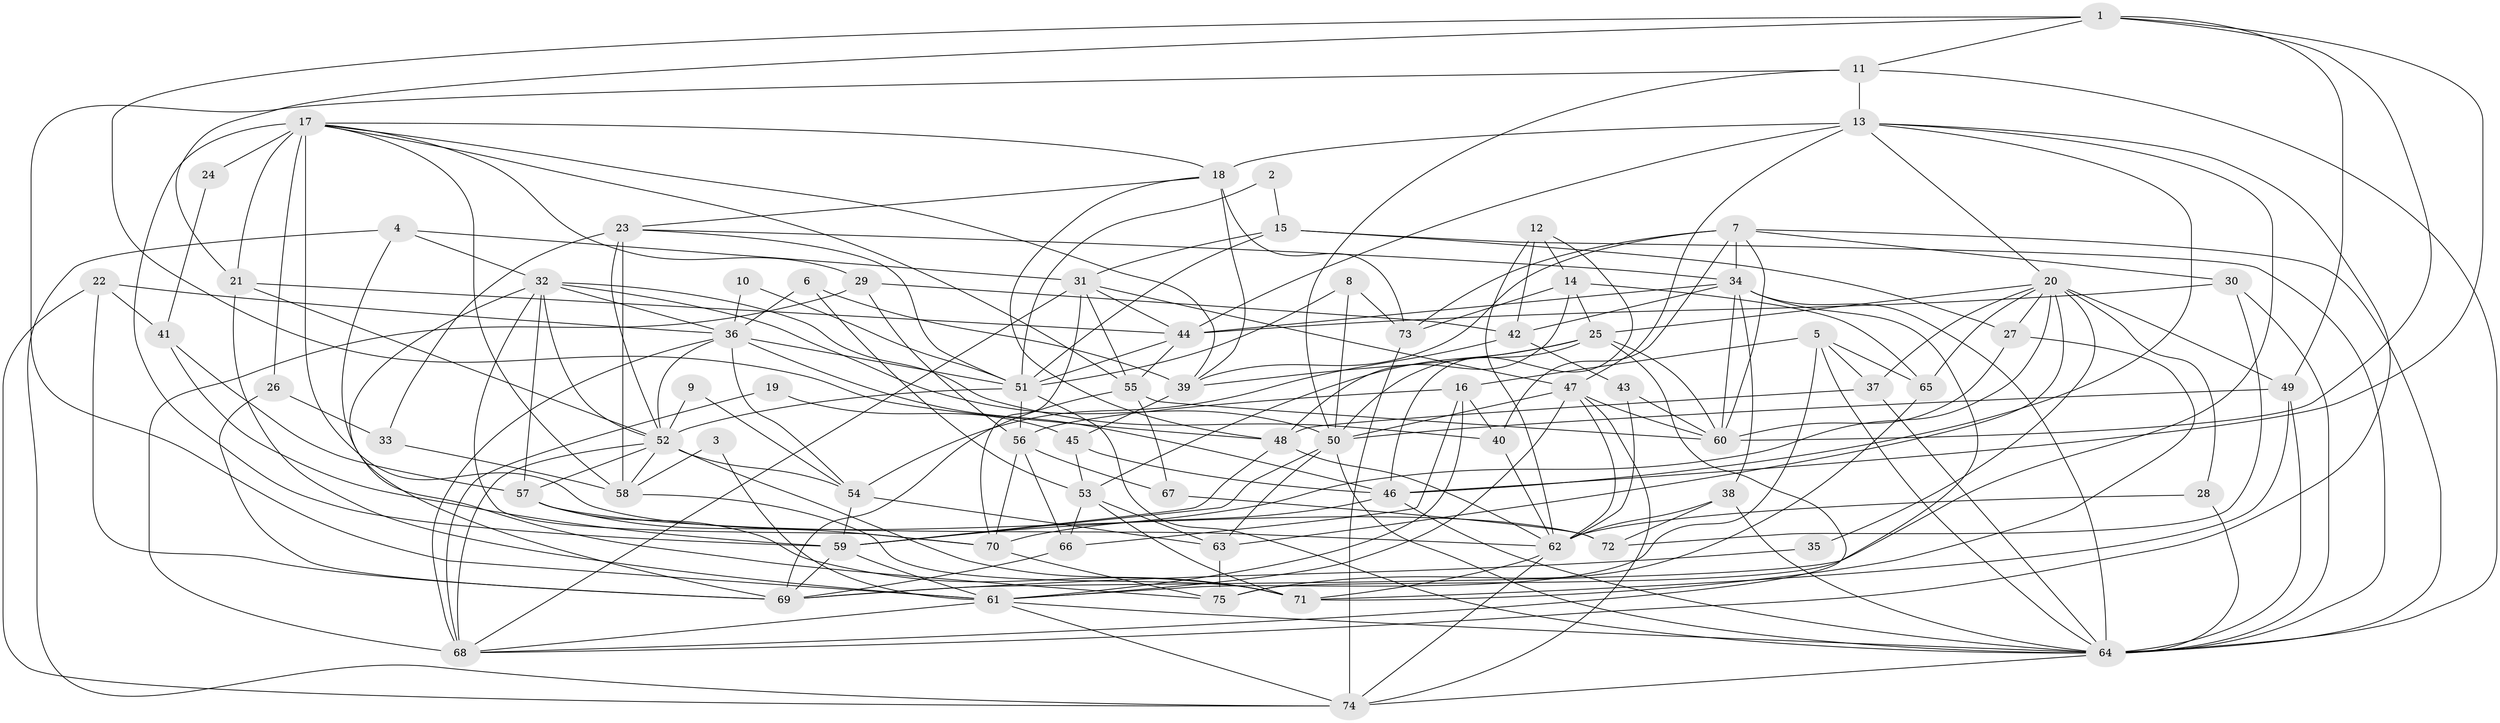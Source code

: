 // original degree distribution, {3: 0.18120805369127516, 4: 0.3624161073825503, 2: 0.16778523489932887, 6: 0.10738255033557047, 5: 0.14093959731543623, 8: 0.013422818791946308, 7: 0.013422818791946308, 9: 0.013422818791946308}
// Generated by graph-tools (version 1.1) at 2025/26/03/09/25 03:26:13]
// undirected, 75 vertices, 212 edges
graph export_dot {
graph [start="1"]
  node [color=gray90,style=filled];
  1;
  2;
  3;
  4;
  5;
  6;
  7;
  8;
  9;
  10;
  11;
  12;
  13;
  14;
  15;
  16;
  17;
  18;
  19;
  20;
  21;
  22;
  23;
  24;
  25;
  26;
  27;
  28;
  29;
  30;
  31;
  32;
  33;
  34;
  35;
  36;
  37;
  38;
  39;
  40;
  41;
  42;
  43;
  44;
  45;
  46;
  47;
  48;
  49;
  50;
  51;
  52;
  53;
  54;
  55;
  56;
  57;
  58;
  59;
  60;
  61;
  62;
  63;
  64;
  65;
  66;
  67;
  68;
  69;
  70;
  71;
  72;
  73;
  74;
  75;
  1 -- 11 [weight=1.0];
  1 -- 21 [weight=1.0];
  1 -- 46 [weight=1.0];
  1 -- 48 [weight=1.0];
  1 -- 49 [weight=1.0];
  1 -- 60 [weight=1.0];
  2 -- 15 [weight=1.0];
  2 -- 51 [weight=1.0];
  3 -- 58 [weight=1.0];
  3 -- 61 [weight=1.0];
  4 -- 31 [weight=1.0];
  4 -- 32 [weight=1.0];
  4 -- 74 [weight=1.0];
  4 -- 75 [weight=1.0];
  5 -- 16 [weight=1.0];
  5 -- 37 [weight=1.0];
  5 -- 61 [weight=1.0];
  5 -- 64 [weight=1.0];
  5 -- 65 [weight=1.0];
  6 -- 36 [weight=1.0];
  6 -- 39 [weight=1.0];
  6 -- 53 [weight=1.0];
  7 -- 30 [weight=1.0];
  7 -- 34 [weight=1.0];
  7 -- 39 [weight=1.0];
  7 -- 40 [weight=1.0];
  7 -- 60 [weight=1.0];
  7 -- 64 [weight=1.0];
  7 -- 73 [weight=1.0];
  8 -- 50 [weight=1.0];
  8 -- 51 [weight=1.0];
  8 -- 73 [weight=1.0];
  9 -- 52 [weight=1.0];
  9 -- 54 [weight=1.0];
  10 -- 36 [weight=1.0];
  10 -- 51 [weight=1.0];
  11 -- 13 [weight=1.0];
  11 -- 50 [weight=1.0];
  11 -- 61 [weight=1.0];
  11 -- 64 [weight=1.0];
  12 -- 14 [weight=1.0];
  12 -- 42 [weight=1.0];
  12 -- 46 [weight=1.0];
  12 -- 62 [weight=1.0];
  13 -- 18 [weight=1.0];
  13 -- 20 [weight=1.0];
  13 -- 44 [weight=2.0];
  13 -- 46 [weight=1.0];
  13 -- 47 [weight=1.0];
  13 -- 68 [weight=1.0];
  13 -- 69 [weight=1.0];
  14 -- 25 [weight=1.0];
  14 -- 48 [weight=1.0];
  14 -- 65 [weight=1.0];
  14 -- 73 [weight=1.0];
  15 -- 27 [weight=1.0];
  15 -- 31 [weight=1.0];
  15 -- 51 [weight=1.0];
  15 -- 64 [weight=2.0];
  16 -- 40 [weight=1.0];
  16 -- 56 [weight=1.0];
  16 -- 61 [weight=1.0];
  16 -- 66 [weight=1.0];
  17 -- 18 [weight=1.0];
  17 -- 21 [weight=1.0];
  17 -- 24 [weight=1.0];
  17 -- 26 [weight=1.0];
  17 -- 29 [weight=1.0];
  17 -- 39 [weight=1.0];
  17 -- 55 [weight=1.0];
  17 -- 58 [weight=1.0];
  17 -- 59 [weight=2.0];
  17 -- 72 [weight=1.0];
  18 -- 23 [weight=1.0];
  18 -- 39 [weight=1.0];
  18 -- 48 [weight=1.0];
  18 -- 73 [weight=1.0];
  19 -- 45 [weight=1.0];
  19 -- 68 [weight=1.0];
  20 -- 25 [weight=1.0];
  20 -- 27 [weight=1.0];
  20 -- 28 [weight=1.0];
  20 -- 35 [weight=1.0];
  20 -- 37 [weight=1.0];
  20 -- 49 [weight=1.0];
  20 -- 59 [weight=1.0];
  20 -- 63 [weight=1.0];
  20 -- 65 [weight=1.0];
  21 -- 44 [weight=1.0];
  21 -- 52 [weight=1.0];
  21 -- 61 [weight=1.0];
  22 -- 36 [weight=1.0];
  22 -- 41 [weight=1.0];
  22 -- 69 [weight=1.0];
  22 -- 74 [weight=1.0];
  23 -- 33 [weight=1.0];
  23 -- 34 [weight=1.0];
  23 -- 51 [weight=1.0];
  23 -- 52 [weight=1.0];
  23 -- 58 [weight=2.0];
  24 -- 41 [weight=1.0];
  25 -- 39 [weight=1.0];
  25 -- 50 [weight=1.0];
  25 -- 53 [weight=1.0];
  25 -- 60 [weight=2.0];
  25 -- 68 [weight=1.0];
  26 -- 33 [weight=1.0];
  26 -- 69 [weight=1.0];
  27 -- 60 [weight=1.0];
  27 -- 71 [weight=1.0];
  28 -- 62 [weight=1.0];
  28 -- 64 [weight=1.0];
  29 -- 42 [weight=1.0];
  29 -- 56 [weight=1.0];
  29 -- 68 [weight=1.0];
  30 -- 44 [weight=1.0];
  30 -- 64 [weight=1.0];
  30 -- 72 [weight=1.0];
  31 -- 44 [weight=1.0];
  31 -- 47 [weight=1.0];
  31 -- 55 [weight=1.0];
  31 -- 68 [weight=1.0];
  31 -- 70 [weight=1.0];
  32 -- 36 [weight=1.0];
  32 -- 40 [weight=1.0];
  32 -- 50 [weight=1.0];
  32 -- 52 [weight=1.0];
  32 -- 57 [weight=1.0];
  32 -- 69 [weight=1.0];
  32 -- 70 [weight=1.0];
  33 -- 58 [weight=2.0];
  34 -- 38 [weight=1.0];
  34 -- 42 [weight=1.0];
  34 -- 44 [weight=1.0];
  34 -- 60 [weight=1.0];
  34 -- 64 [weight=1.0];
  34 -- 75 [weight=1.0];
  35 -- 69 [weight=1.0];
  36 -- 46 [weight=1.0];
  36 -- 51 [weight=1.0];
  36 -- 52 [weight=1.0];
  36 -- 54 [weight=1.0];
  36 -- 68 [weight=1.0];
  37 -- 48 [weight=2.0];
  37 -- 64 [weight=1.0];
  38 -- 62 [weight=1.0];
  38 -- 64 [weight=1.0];
  38 -- 72 [weight=1.0];
  39 -- 45 [weight=1.0];
  40 -- 62 [weight=1.0];
  41 -- 57 [weight=1.0];
  41 -- 59 [weight=1.0];
  42 -- 43 [weight=1.0];
  42 -- 54 [weight=1.0];
  43 -- 60 [weight=1.0];
  43 -- 62 [weight=1.0];
  44 -- 51 [weight=1.0];
  44 -- 55 [weight=1.0];
  45 -- 46 [weight=1.0];
  45 -- 53 [weight=1.0];
  46 -- 64 [weight=1.0];
  46 -- 70 [weight=1.0];
  47 -- 50 [weight=1.0];
  47 -- 60 [weight=1.0];
  47 -- 61 [weight=1.0];
  47 -- 62 [weight=1.0];
  47 -- 74 [weight=1.0];
  48 -- 59 [weight=1.0];
  48 -- 62 [weight=2.0];
  49 -- 50 [weight=1.0];
  49 -- 64 [weight=1.0];
  49 -- 71 [weight=2.0];
  50 -- 59 [weight=1.0];
  50 -- 63 [weight=1.0];
  50 -- 64 [weight=1.0];
  51 -- 52 [weight=1.0];
  51 -- 56 [weight=1.0];
  51 -- 64 [weight=1.0];
  52 -- 54 [weight=1.0];
  52 -- 57 [weight=1.0];
  52 -- 58 [weight=1.0];
  52 -- 68 [weight=1.0];
  52 -- 71 [weight=1.0];
  53 -- 63 [weight=1.0];
  53 -- 66 [weight=1.0];
  53 -- 71 [weight=1.0];
  54 -- 59 [weight=1.0];
  54 -- 63 [weight=1.0];
  55 -- 60 [weight=1.0];
  55 -- 67 [weight=1.0];
  55 -- 69 [weight=1.0];
  56 -- 66 [weight=1.0];
  56 -- 67 [weight=1.0];
  56 -- 70 [weight=1.0];
  57 -- 62 [weight=1.0];
  57 -- 70 [weight=1.0];
  57 -- 71 [weight=1.0];
  58 -- 71 [weight=1.0];
  59 -- 61 [weight=1.0];
  59 -- 69 [weight=1.0];
  61 -- 64 [weight=1.0];
  61 -- 68 [weight=1.0];
  61 -- 74 [weight=1.0];
  62 -- 71 [weight=1.0];
  62 -- 74 [weight=1.0];
  63 -- 75 [weight=2.0];
  64 -- 74 [weight=1.0];
  65 -- 75 [weight=1.0];
  66 -- 69 [weight=1.0];
  67 -- 72 [weight=1.0];
  70 -- 75 [weight=1.0];
  73 -- 74 [weight=1.0];
}
